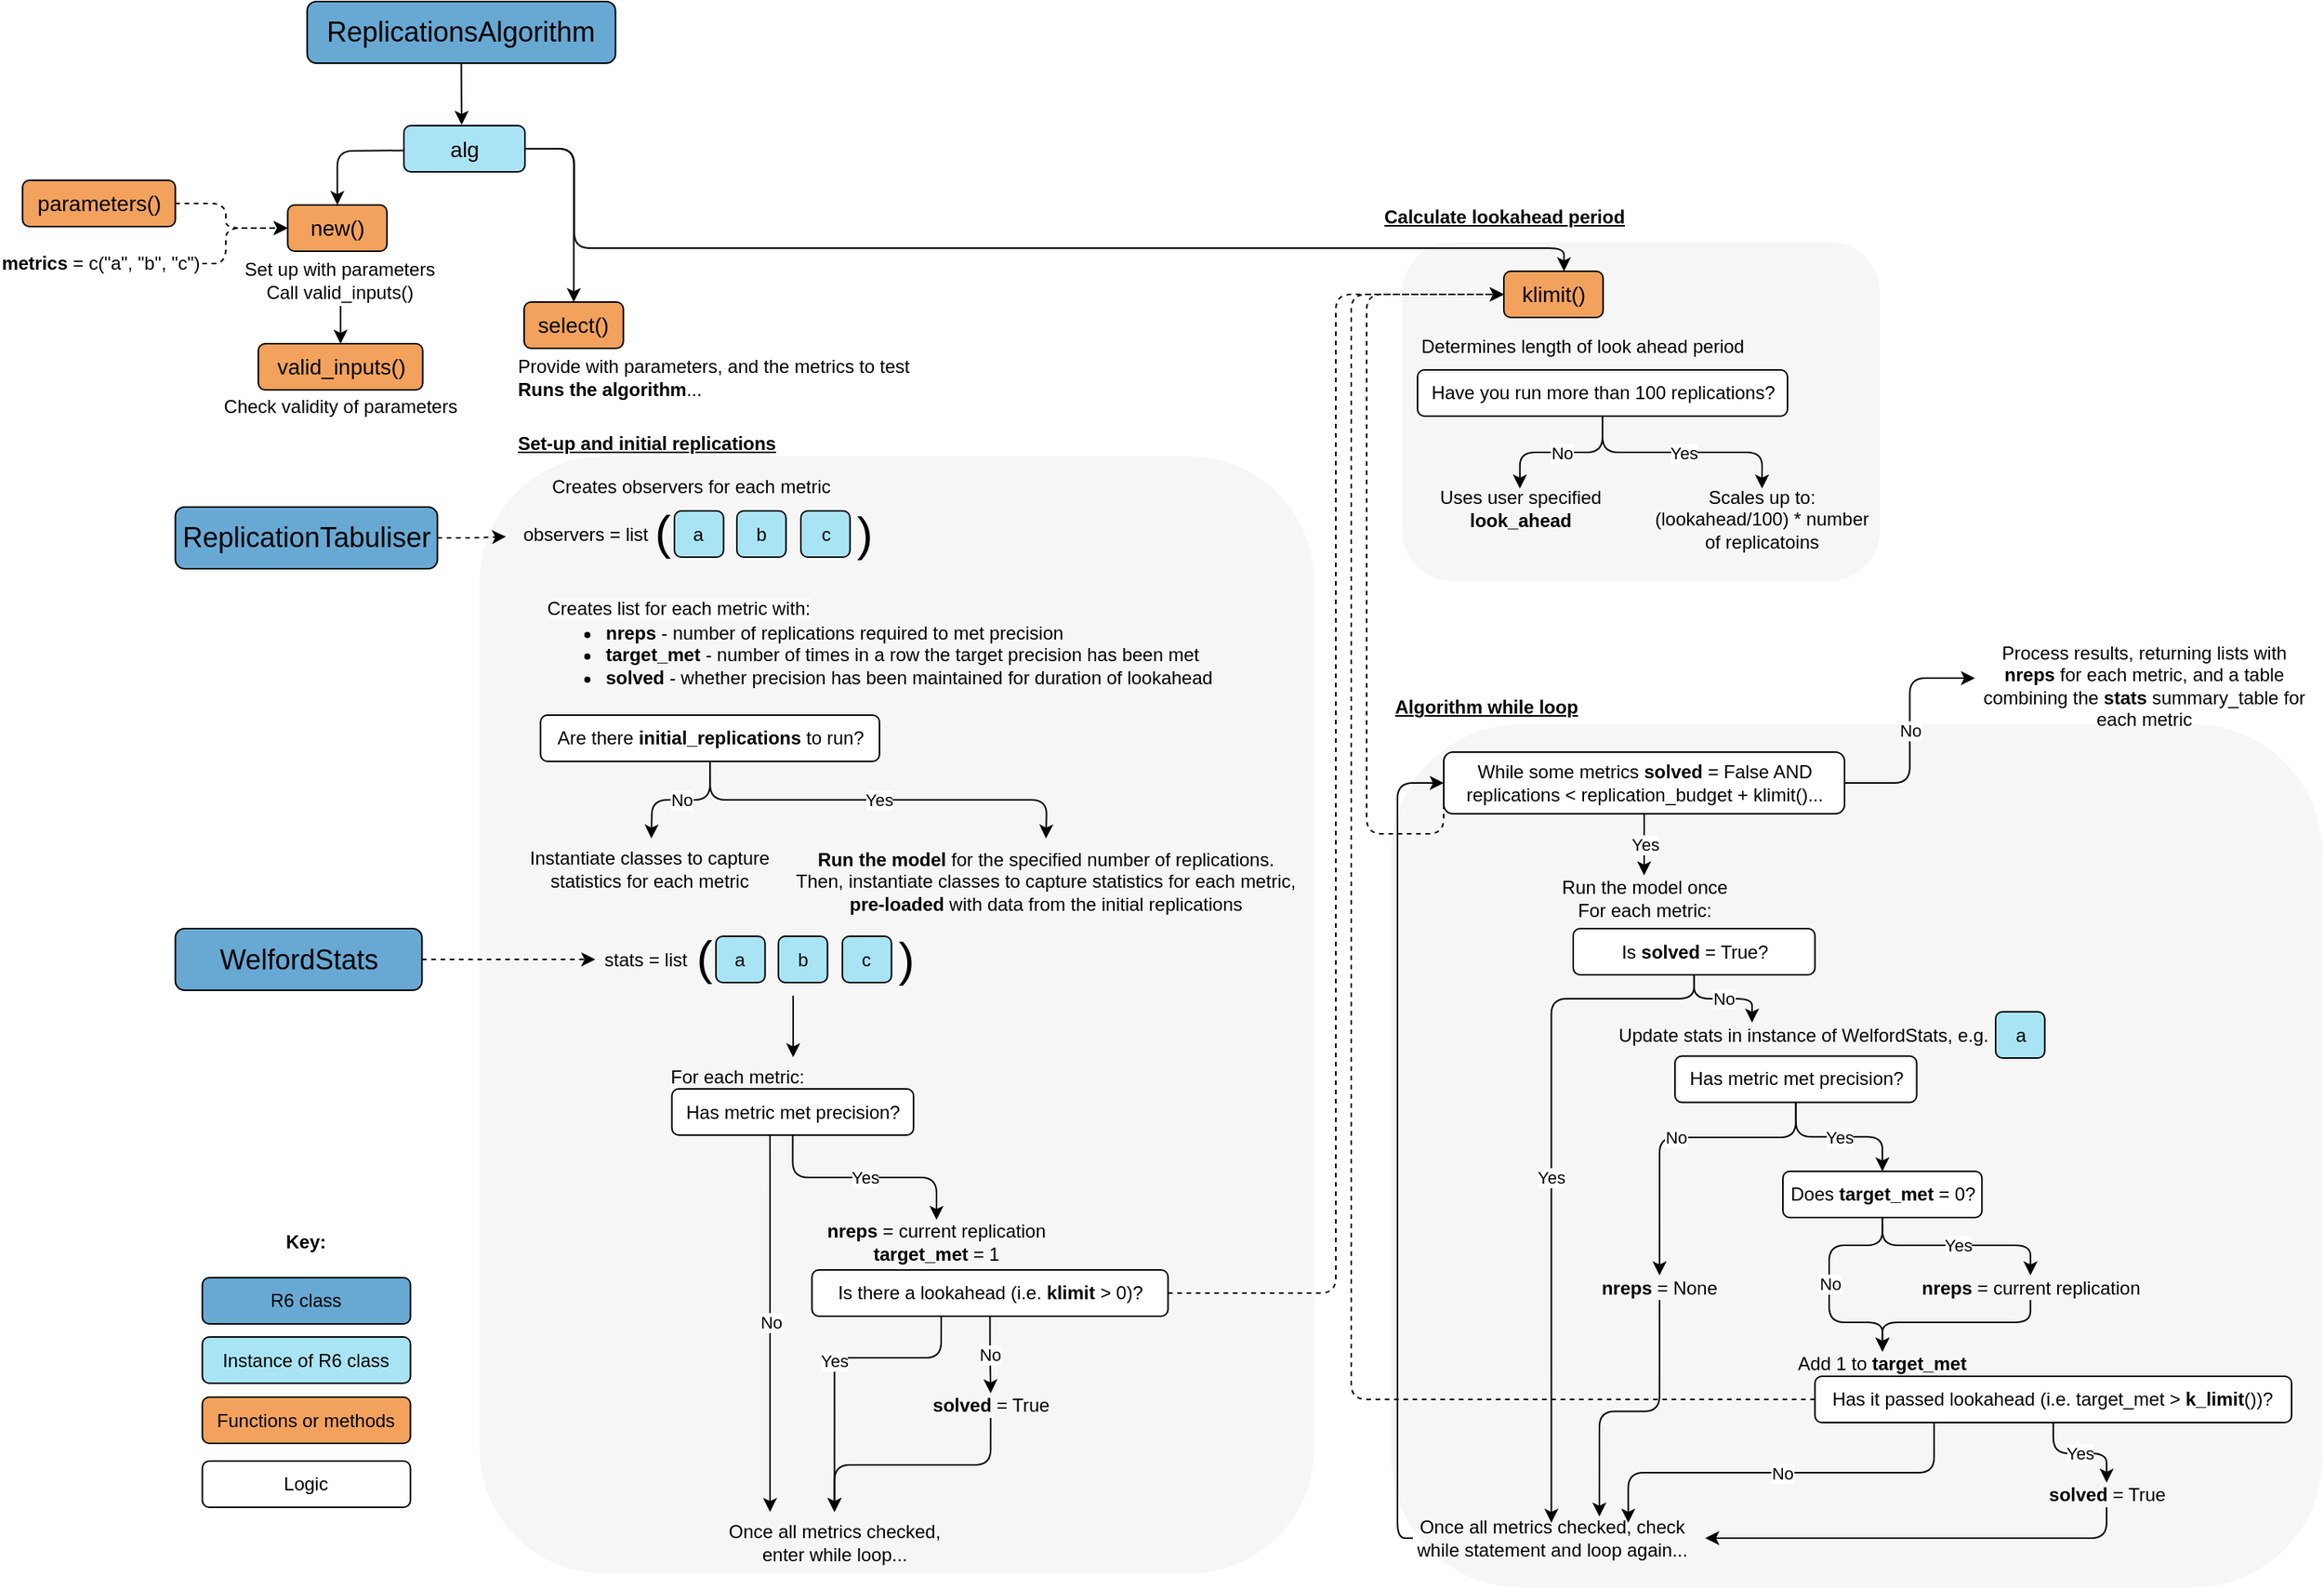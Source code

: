 <mxfile version="26.1.1">
  <diagram name="Page-1" id="ynTKS2v_TZv17swCPKiS">
    <mxGraphModel dx="1250" dy="1184" grid="1" gridSize="10" guides="1" tooltips="1" connect="1" arrows="1" fold="1" page="1" pageScale="1" pageWidth="827" pageHeight="1169" math="0" shadow="0">
      <root>
        <mxCell id="0" />
        <mxCell id="1" parent="0" />
        <mxCell id="iejNrR_VYMkSIkk8ciuW-40" value="" style="rounded=1;whiteSpace=wrap;html=1;strokeColor=none;fillColor=#EEEEEE;fontStyle=1;opacity=50;" parent="1" vertex="1">
          <mxGeometry x="919.5" y="196" width="310" height="220" as="geometry" />
        </mxCell>
        <mxCell id="Fk4jMH5W9BB-IgniN2__-17" value="" style="rounded=1;whiteSpace=wrap;html=1;strokeColor=none;fillColor=#EEEEEE;fontStyle=1;opacity=50;" parent="1" vertex="1">
          <mxGeometry x="321.06" y="335" width="541.44" height="725" as="geometry" />
        </mxCell>
        <mxCell id="ltitkqDnKHNBnyyiyaz9-41" value="Key:" style="text;html=1;align=center;verticalAlign=middle;whiteSpace=wrap;rounded=1;fontStyle=1;" parent="1" vertex="1">
          <mxGeometry x="186.25" y="832.5" width="45" height="25" as="geometry" />
        </mxCell>
        <mxCell id="ltitkqDnKHNBnyyiyaz9-43" value="Functions or methods" style="rounded=1;whiteSpace=wrap;html=1;fillColor=#F2A25C;" parent="1" vertex="1">
          <mxGeometry x="141.25" y="945.5" width="135" height="30" as="geometry" />
        </mxCell>
        <mxCell id="ltitkqDnKHNBnyyiyaz9-44" value="Instance of R6 class" style="rounded=1;whiteSpace=wrap;html=1;fillColor=#A9E4F5;" parent="1" vertex="1">
          <mxGeometry x="141.25" y="906.5" width="135" height="30" as="geometry" />
        </mxCell>
        <mxCell id="ltitkqDnKHNBnyyiyaz9-45" value="R6 class" style="rounded=1;whiteSpace=wrap;html=1;fillColor=#68A9D4;" parent="1" vertex="1">
          <mxGeometry x="141.25" y="868" width="135" height="30" as="geometry" />
        </mxCell>
        <mxCell id="Fk4jMH5W9BB-IgniN2__-28" style="edgeStyle=orthogonalEdgeStyle;shape=connector;curved=0;rounded=1;orthogonalLoop=1;jettySize=auto;html=1;exitX=0.5;exitY=1;exitDx=0;exitDy=0;strokeColor=default;align=center;verticalAlign=middle;fontFamily=Helvetica;fontSize=11;fontColor=default;labelBackgroundColor=default;endArrow=classic;" parent="1" source="Fk4jMH5W9BB-IgniN2__-1" edge="1">
          <mxGeometry relative="1" as="geometry">
            <mxPoint x="309.5" y="120" as="targetPoint" />
          </mxGeometry>
        </mxCell>
        <mxCell id="Fk4jMH5W9BB-IgniN2__-1" value="&lt;font style=&quot;font-size: 18px;&quot;&gt;ReplicationsAlgorithm&lt;/font&gt;" style="rounded=1;whiteSpace=wrap;html=1;fillColor=#68A9D4;" parent="1" vertex="1">
          <mxGeometry x="209.25" y="40" width="200" height="40" as="geometry" />
        </mxCell>
        <mxCell id="Fk4jMH5W9BB-IgniN2__-15" style="edgeStyle=orthogonalEdgeStyle;shape=connector;curved=0;rounded=1;orthogonalLoop=1;jettySize=auto;html=1;exitX=1;exitY=0.5;exitDx=0;exitDy=0;strokeColor=default;align=center;verticalAlign=middle;fontFamily=Helvetica;fontSize=11;fontColor=default;labelBackgroundColor=default;endArrow=classic;" parent="1" source="Fk4jMH5W9BB-IgniN2__-3" target="Fk4jMH5W9BB-IgniN2__-14" edge="1">
          <mxGeometry relative="1" as="geometry" />
        </mxCell>
        <mxCell id="iejNrR_VYMkSIkk8ciuW-29" style="edgeStyle=orthogonalEdgeStyle;shape=connector;curved=0;rounded=1;orthogonalLoop=1;jettySize=auto;html=1;exitX=1;exitY=0.5;exitDx=0;exitDy=0;strokeColor=default;align=center;verticalAlign=middle;fontFamily=Helvetica;fontSize=11;fontColor=default;labelBackgroundColor=default;endArrow=classic;" parent="1" source="Fk4jMH5W9BB-IgniN2__-3" target="iejNrR_VYMkSIkk8ciuW-28" edge="1">
          <mxGeometry relative="1" as="geometry">
            <Array as="points">
              <mxPoint x="382.5" y="136" />
              <mxPoint x="382.5" y="200" />
              <mxPoint x="1024.5" y="200" />
            </Array>
          </mxGeometry>
        </mxCell>
        <mxCell id="VO5zjNq3uhVh2uyWGTIV-5" style="edgeStyle=orthogonalEdgeStyle;rounded=1;orthogonalLoop=1;jettySize=auto;html=1;exitX=0.5;exitY=1;exitDx=0;exitDy=0;entryX=0.5;entryY=0;entryDx=0;entryDy=0;curved=0;" edge="1" parent="1" target="Fk4jMH5W9BB-IgniN2__-4">
          <mxGeometry relative="1" as="geometry">
            <mxPoint x="286.31" y="136.5" as="sourcePoint" />
          </mxGeometry>
        </mxCell>
        <mxCell id="Fk4jMH5W9BB-IgniN2__-3" value="&lt;font style=&quot;font-size: 14px;&quot;&gt;alg&lt;/font&gt;" style="rounded=1;whiteSpace=wrap;html=1;fillColor=#A9E4F5;" parent="1" vertex="1">
          <mxGeometry x="272.01" y="120.5" width="78.5" height="30" as="geometry" />
        </mxCell>
        <mxCell id="Fk4jMH5W9BB-IgniN2__-4" value="&lt;font style=&quot;font-size: 14px;&quot;&gt;new()&lt;/font&gt;" style="rounded=1;whiteSpace=wrap;html=1;fillColor=#F2A25C;" parent="1" vertex="1">
          <mxGeometry x="196.64" y="172" width="64.37" height="30" as="geometry" />
        </mxCell>
        <mxCell id="Fk4jMH5W9BB-IgniN2__-5" value="&lt;font style=&quot;font-size: 14px;&quot;&gt;valid_inputs()&lt;/font&gt;" style="rounded=1;whiteSpace=wrap;html=1;fillColor=#F2A25C;" parent="1" vertex="1">
          <mxGeometry x="177.58" y="262" width="106.65" height="30" as="geometry" />
        </mxCell>
        <mxCell id="VO5zjNq3uhVh2uyWGTIV-6" style="edgeStyle=orthogonalEdgeStyle;rounded=0;orthogonalLoop=1;jettySize=auto;html=1;exitX=0.5;exitY=1;exitDx=0;exitDy=0;entryX=0.5;entryY=0;entryDx=0;entryDy=0;" edge="1" parent="1" source="Fk4jMH5W9BB-IgniN2__-8" target="Fk4jMH5W9BB-IgniN2__-5">
          <mxGeometry relative="1" as="geometry" />
        </mxCell>
        <mxCell id="Fk4jMH5W9BB-IgniN2__-8" value="Set up with parameters&lt;div&gt;Call valid_inputs()&lt;/div&gt;" style="text;html=1;align=center;verticalAlign=middle;whiteSpace=wrap;rounded=1;" parent="1" vertex="1">
          <mxGeometry x="164.22" y="204.5" width="133.37" height="33" as="geometry" />
        </mxCell>
        <mxCell id="Fk4jMH5W9BB-IgniN2__-9" value="Check validity of parameters" style="text;html=1;align=center;verticalAlign=middle;whiteSpace=wrap;rounded=1;" parent="1" vertex="1">
          <mxGeometry x="136.78" y="292" width="188.25" height="21" as="geometry" />
        </mxCell>
        <mxCell id="Fk4jMH5W9BB-IgniN2__-14" value="&lt;font style=&quot;font-size: 14px;&quot;&gt;select()&lt;/font&gt;" style="rounded=1;whiteSpace=wrap;html=1;fillColor=#F2A25C;" parent="1" vertex="1">
          <mxGeometry x="349.98" y="235" width="64.37" height="30" as="geometry" />
        </mxCell>
        <mxCell id="Fk4jMH5W9BB-IgniN2__-16" value="&lt;div&gt;Provide with parameters, and the metrics to test&lt;/div&gt;&lt;b&gt;Runs the algorithm&lt;/b&gt;..." style="text;html=1;align=left;verticalAlign=middle;whiteSpace=wrap;rounded=1;" parent="1" vertex="1">
          <mxGeometry x="344.35" y="276" width="310" height="16" as="geometry" />
        </mxCell>
        <mxCell id="Fk4jMH5W9BB-IgniN2__-18" value="&lt;font style=&quot;font-size: 18px;&quot;&gt;ReplicationTabuliser&lt;/font&gt;" style="rounded=1;whiteSpace=wrap;html=1;fillColor=#68A9D4;" parent="1" vertex="1">
          <mxGeometry x="123.75" y="368" width="170" height="40" as="geometry" />
        </mxCell>
        <mxCell id="Fk4jMH5W9BB-IgniN2__-19" value="Creates observers for each metric" style="text;html=1;align=center;verticalAlign=middle;whiteSpace=wrap;rounded=1;" parent="1" vertex="1">
          <mxGeometry x="360.62" y="347" width="195.25" height="16" as="geometry" />
        </mxCell>
        <mxCell id="Fk4jMH5W9BB-IgniN2__-23" style="edgeStyle=orthogonalEdgeStyle;shape=connector;curved=0;rounded=1;orthogonalLoop=1;jettySize=auto;html=1;exitX=1;exitY=0.5;exitDx=0;exitDy=0;entryX=0;entryY=0.5;entryDx=0;entryDy=0;strokeColor=default;align=center;verticalAlign=middle;fontFamily=Helvetica;fontSize=11;fontColor=default;labelBackgroundColor=default;endArrow=classic;dashed=1;" parent="1" source="VO5zjNq3uhVh2uyWGTIV-1" target="Fk4jMH5W9BB-IgniN2__-4" edge="1">
          <mxGeometry relative="1" as="geometry">
            <mxPoint x="167.32" y="156" as="sourcePoint" />
            <mxPoint x="206.3" y="173.5" as="targetPoint" />
            <Array as="points">
              <mxPoint x="156.5" y="171" />
              <mxPoint x="156.5" y="187" />
            </Array>
          </mxGeometry>
        </mxCell>
        <mxCell id="Fk4jMH5W9BB-IgniN2__-32" style="edgeStyle=orthogonalEdgeStyle;shape=connector;curved=0;rounded=1;orthogonalLoop=1;jettySize=auto;html=1;exitX=1;exitY=0.5;exitDx=0;exitDy=0;entryX=0;entryY=0.5;entryDx=0;entryDy=0;strokeColor=default;align=center;verticalAlign=middle;fontFamily=Helvetica;fontSize=11;fontColor=default;labelBackgroundColor=default;endArrow=classic;dashed=1;" parent="1" source="Fk4jMH5W9BB-IgniN2__-29" target="Fk4jMH5W9BB-IgniN2__-4" edge="1">
          <mxGeometry relative="1" as="geometry">
            <mxPoint x="206.3" y="173.5" as="targetPoint" />
            <Array as="points">
              <mxPoint x="156.5" y="210" />
              <mxPoint x="156.5" y="187" />
            </Array>
          </mxGeometry>
        </mxCell>
        <mxCell id="Fk4jMH5W9BB-IgniN2__-29" value="&lt;b&gt;metrics&lt;/b&gt; = c(&quot;a&quot;, &quot;b&quot;, &quot;c&quot;)" style="text;html=1;align=center;verticalAlign=middle;whiteSpace=wrap;rounded=1;" parent="1" vertex="1">
          <mxGeometry x="10.0" y="202" width="131.25" height="16" as="geometry" />
        </mxCell>
        <mxCell id="Fk4jMH5W9BB-IgniN2__-33" value="a" style="rounded=1;whiteSpace=wrap;html=1;fillColor=#A9E4F5;" parent="1" vertex="1">
          <mxGeometry x="447.48" y="370.5" width="31.87" height="30" as="geometry" />
        </mxCell>
        <mxCell id="Fk4jMH5W9BB-IgniN2__-37" value="b" style="rounded=1;whiteSpace=wrap;html=1;fillColor=#A9E4F5;" parent="1" vertex="1">
          <mxGeometry x="487.98" y="370.5" width="31.87" height="30" as="geometry" />
        </mxCell>
        <mxCell id="Fk4jMH5W9BB-IgniN2__-38" value="c" style="rounded=1;whiteSpace=wrap;html=1;fillColor=#A9E4F5;" parent="1" vertex="1">
          <mxGeometry x="529.5" y="370.5" width="31.87" height="30" as="geometry" />
        </mxCell>
        <mxCell id="Fk4jMH5W9BB-IgniN2__-40" value="observers = list" style="text;html=1;align=center;verticalAlign=middle;whiteSpace=wrap;rounded=1;" parent="1" vertex="1">
          <mxGeometry x="344.35" y="377.5" width="92.15" height="16" as="geometry" />
        </mxCell>
        <mxCell id="Fk4jMH5W9BB-IgniN2__-46" style="edgeStyle=orthogonalEdgeStyle;shape=connector;curved=0;rounded=1;orthogonalLoop=1;jettySize=auto;html=1;exitX=1;exitY=0.5;exitDx=0;exitDy=0;entryX=0.002;entryY=0.233;entryDx=0;entryDy=0;entryPerimeter=0;strokeColor=default;align=center;verticalAlign=middle;fontFamily=Helvetica;fontSize=11;fontColor=default;labelBackgroundColor=default;endArrow=classic;dashed=1;" parent="1" source="Fk4jMH5W9BB-IgniN2__-18" edge="1">
          <mxGeometry relative="1" as="geometry">
            <mxPoint x="338.247" y="387.205" as="targetPoint" />
          </mxGeometry>
        </mxCell>
        <mxCell id="iejNrR_VYMkSIkk8ciuW-1" value="&lt;div&gt;&lt;ul&gt;&lt;li&gt;&lt;b&gt;nreps&lt;/b&gt; - number of replications required to met precision&lt;/li&gt;&lt;li&gt;&lt;b&gt;target_met&lt;/b&gt; - number of times in a row the target precision has been met&lt;/li&gt;&lt;li&gt;&lt;b&gt;solved&lt;/b&gt; - whether precision has been maintained for duration of lookahead&lt;/li&gt;&lt;/ul&gt;&lt;/div&gt;" style="text;html=1;align=left;verticalAlign=middle;whiteSpace=wrap;rounded=1;" parent="1" vertex="1">
          <mxGeometry x="360.62" y="434" width="458.38" height="60" as="geometry" />
        </mxCell>
        <mxCell id="iejNrR_VYMkSIkk8ciuW-2" value="&lt;span style=&quot;color: rgb(0, 0, 0); font-family: Helvetica; font-size: 12px; font-style: normal; font-variant-ligatures: normal; font-variant-caps: normal; font-weight: 400; letter-spacing: normal; orphans: 2; text-align: left; text-indent: 0px; text-transform: none; widows: 2; word-spacing: 0px; -webkit-text-stroke-width: 0px; white-space: normal; background-color: rgb(251, 251, 251); text-decoration-thickness: initial; text-decoration-style: initial; text-decoration-color: initial; float: none; display: inline !important;&quot;&gt;Creates list for each metric with:&lt;/span&gt;" style="text;whiteSpace=wrap;html=1;" parent="1" vertex="1">
          <mxGeometry x="362.62" y="420" width="240" height="30" as="geometry" />
        </mxCell>
        <mxCell id="iejNrR_VYMkSIkk8ciuW-15" value="&lt;span&gt;No&lt;/span&gt;" style="edgeStyle=orthogonalEdgeStyle;rounded=1;orthogonalLoop=1;jettySize=auto;html=1;exitX=0.5;exitY=1;exitDx=0;exitDy=0;curved=0;" parent="1" source="iejNrR_VYMkSIkk8ciuW-4" edge="1">
          <mxGeometry relative="1" as="geometry">
            <mxPoint x="432.5" y="583" as="targetPoint" />
          </mxGeometry>
        </mxCell>
        <mxCell id="iejNrR_VYMkSIkk8ciuW-19" value="Yes" style="edgeStyle=orthogonalEdgeStyle;rounded=1;orthogonalLoop=1;jettySize=auto;html=1;exitX=0.5;exitY=1;exitDx=0;exitDy=0;curved=0;" parent="1" source="iejNrR_VYMkSIkk8ciuW-4" edge="1">
          <mxGeometry relative="1" as="geometry">
            <mxPoint x="688.5" y="583" as="targetPoint" />
          </mxGeometry>
        </mxCell>
        <mxCell id="iejNrR_VYMkSIkk8ciuW-4" value="Are there &lt;b&gt;initial_replications&lt;/b&gt;&amp;nbsp;to run?" style="rounded=1;whiteSpace=wrap;html=1;" parent="1" vertex="1">
          <mxGeometry x="360.63" y="503" width="219.88" height="30" as="geometry" />
        </mxCell>
        <mxCell id="iejNrR_VYMkSIkk8ciuW-5" value="Logic" style="rounded=1;whiteSpace=wrap;html=1;fillColor=#FFFFFF;" parent="1" vertex="1">
          <mxGeometry x="141.25" y="987" width="135" height="30" as="geometry" />
        </mxCell>
        <mxCell id="iejNrR_VYMkSIkk8ciuW-6" value="&lt;font style=&quot;font-size: 18px;&quot;&gt;WelfordStats&lt;/font&gt;" style="rounded=1;whiteSpace=wrap;html=1;fillColor=#68A9D4;" parent="1" vertex="1">
          <mxGeometry x="123.75" y="641.5" width="160" height="40" as="geometry" />
        </mxCell>
        <mxCell id="iejNrR_VYMkSIkk8ciuW-7" style="edgeStyle=orthogonalEdgeStyle;shape=connector;curved=0;rounded=1;orthogonalLoop=1;jettySize=auto;html=1;exitX=1;exitY=0.5;exitDx=0;exitDy=0;entryX=0;entryY=0.5;entryDx=0;entryDy=0;strokeColor=default;align=center;verticalAlign=middle;fontFamily=Helvetica;fontSize=11;fontColor=default;labelBackgroundColor=default;endArrow=classic;dashed=1;" parent="1" source="iejNrR_VYMkSIkk8ciuW-6" edge="1">
          <mxGeometry relative="1" as="geometry">
            <mxPoint x="396.13" y="661.5" as="targetPoint" />
            <mxPoint x="215.32" y="662.3" as="sourcePoint" />
          </mxGeometry>
        </mxCell>
        <mxCell id="iejNrR_VYMkSIkk8ciuW-14" value="Instantiate classes to capture statistics for each metric" style="text;html=1;align=center;verticalAlign=middle;whiteSpace=wrap;rounded=1;" parent="1" vertex="1">
          <mxGeometry x="342.61" y="594.5" width="177.24" height="16" as="geometry" />
        </mxCell>
        <mxCell id="iejNrR_VYMkSIkk8ciuW-16" value="&lt;b&gt;Run the model&lt;/b&gt;&amp;nbsp;for the specified number of replications.&lt;div&gt;Then, instantiate classes to capture statistics for each metric, &lt;b&gt;pre-loaded&lt;/b&gt; with data from the initial replications&lt;/div&gt;" style="text;html=1;align=center;verticalAlign=middle;whiteSpace=wrap;rounded=1;" parent="1" vertex="1">
          <mxGeometry x="524.5" y="603" width="327.24" height="16" as="geometry" />
        </mxCell>
        <mxCell id="iejNrR_VYMkSIkk8ciuW-30" value="Yes" style="edgeStyle=orthogonalEdgeStyle;shape=connector;curved=0;rounded=1;orthogonalLoop=1;jettySize=auto;html=1;exitX=0.5;exitY=1;exitDx=0;exitDy=0;entryX=0.5;entryY=0;entryDx=0;entryDy=0;strokeColor=default;align=center;verticalAlign=middle;fontFamily=Helvetica;fontSize=11;fontColor=default;labelBackgroundColor=default;endArrow=classic;" parent="1" source="iejNrR_VYMkSIkk8ciuW-20" target="iejNrR_VYMkSIkk8ciuW-25" edge="1">
          <mxGeometry relative="1" as="geometry" />
        </mxCell>
        <mxCell id="iejNrR_VYMkSIkk8ciuW-38" value="No" style="edgeStyle=orthogonalEdgeStyle;shape=connector;curved=0;rounded=1;orthogonalLoop=1;jettySize=auto;html=1;exitX=0.406;exitY=0.95;exitDx=0;exitDy=0;strokeColor=default;align=center;verticalAlign=middle;fontFamily=Helvetica;fontSize=11;fontColor=default;labelBackgroundColor=default;endArrow=classic;exitPerimeter=0;" parent="1" source="iejNrR_VYMkSIkk8ciuW-20" target="iejNrR_VYMkSIkk8ciuW-33" edge="1">
          <mxGeometry relative="1" as="geometry">
            <Array as="points">
              <mxPoint x="509.5" y="800" />
              <mxPoint x="509.5" y="800" />
            </Array>
          </mxGeometry>
        </mxCell>
        <mxCell id="iejNrR_VYMkSIkk8ciuW-20" value="Has metric met precision?" style="rounded=1;whiteSpace=wrap;html=1;" parent="1" vertex="1">
          <mxGeometry x="445.83" y="745.5" width="156.79" height="30" as="geometry" />
        </mxCell>
        <mxCell id="iejNrR_VYMkSIkk8ciuW-22" value="For each metric:" style="text;html=1;align=center;verticalAlign=middle;whiteSpace=wrap;rounded=1;" parent="1" vertex="1">
          <mxGeometry x="435.89" y="729.5" width="105.39" height="16" as="geometry" />
        </mxCell>
        <mxCell id="iejNrR_VYMkSIkk8ciuW-23" value="" style="endArrow=classic;html=1;rounded=1;strokeColor=default;align=center;verticalAlign=middle;fontFamily=Helvetica;fontSize=11;fontColor=default;labelBackgroundColor=default;edgeStyle=orthogonalEdgeStyle;curved=0;" parent="1" edge="1">
          <mxGeometry width="50" height="50" relative="1" as="geometry">
            <mxPoint x="524.5" y="685" as="sourcePoint" />
            <mxPoint x="524.5" y="725" as="targetPoint" />
          </mxGeometry>
        </mxCell>
        <mxCell id="iejNrR_VYMkSIkk8ciuW-25" value="&lt;b&gt;nreps&lt;/b&gt;&amp;nbsp;= current replication&lt;div&gt;&lt;b&gt;target_met&lt;/b&gt;&amp;nbsp;= 1&lt;/div&gt;" style="text;html=1;align=center;verticalAlign=middle;whiteSpace=wrap;rounded=1;" parent="1" vertex="1">
          <mxGeometry x="514.9" y="830.5" width="205.18" height="29" as="geometry" />
        </mxCell>
        <mxCell id="iejNrR_VYMkSIkk8ciuW-31" value="No" style="edgeStyle=orthogonalEdgeStyle;shape=connector;curved=0;rounded=1;orthogonalLoop=1;jettySize=auto;html=1;exitX=0.5;exitY=1;exitDx=0;exitDy=0;entryX=0.5;entryY=0;entryDx=0;entryDy=0;strokeColor=default;align=center;verticalAlign=middle;fontFamily=Helvetica;fontSize=11;fontColor=default;labelBackgroundColor=default;endArrow=classic;" parent="1" source="iejNrR_VYMkSIkk8ciuW-26" target="iejNrR_VYMkSIkk8ciuW-27" edge="1">
          <mxGeometry relative="1" as="geometry" />
        </mxCell>
        <mxCell id="iejNrR_VYMkSIkk8ciuW-36" value="Yes" style="edgeStyle=orthogonalEdgeStyle;shape=connector;curved=0;rounded=1;orthogonalLoop=1;jettySize=auto;html=1;exitX=0.363;exitY=1;exitDx=0;exitDy=0;entryX=0.5;entryY=0;entryDx=0;entryDy=0;strokeColor=default;align=center;verticalAlign=middle;fontFamily=Helvetica;fontSize=11;fontColor=default;labelBackgroundColor=default;endArrow=classic;exitPerimeter=0;" parent="1" source="iejNrR_VYMkSIkk8ciuW-26" target="iejNrR_VYMkSIkk8ciuW-33" edge="1">
          <mxGeometry relative="1" as="geometry">
            <Array as="points">
              <mxPoint x="620.5" y="920" />
              <mxPoint x="551.5" y="920" />
            </Array>
          </mxGeometry>
        </mxCell>
        <mxCell id="tUEsXa0z7InWOaCUkRPh-2" style="edgeStyle=orthogonalEdgeStyle;rounded=1;orthogonalLoop=1;jettySize=auto;html=1;exitX=1;exitY=0.5;exitDx=0;exitDy=0;entryX=0;entryY=0.5;entryDx=0;entryDy=0;dashed=1;curved=0;" parent="1" source="iejNrR_VYMkSIkk8ciuW-26" target="iejNrR_VYMkSIkk8ciuW-28" edge="1">
          <mxGeometry relative="1" as="geometry">
            <Array as="points">
              <mxPoint x="876.5" y="878" />
              <mxPoint x="876.5" y="230" />
            </Array>
          </mxGeometry>
        </mxCell>
        <mxCell id="iejNrR_VYMkSIkk8ciuW-26" value="Is there a lookahead (i.e. &lt;b&gt;klimit&lt;/b&gt;&amp;nbsp;&amp;gt; 0)?" style="rounded=1;whiteSpace=wrap;html=1;" parent="1" vertex="1">
          <mxGeometry x="536.7" y="863" width="230.98" height="30" as="geometry" />
        </mxCell>
        <mxCell id="iejNrR_VYMkSIkk8ciuW-37" style="edgeStyle=orthogonalEdgeStyle;shape=connector;curved=0;rounded=1;orthogonalLoop=1;jettySize=auto;html=1;exitX=0.5;exitY=1;exitDx=0;exitDy=0;entryX=0.5;entryY=0;entryDx=0;entryDy=0;strokeColor=default;align=center;verticalAlign=middle;fontFamily=Helvetica;fontSize=11;fontColor=default;labelBackgroundColor=default;endArrow=classic;" parent="1" source="iejNrR_VYMkSIkk8ciuW-27" target="iejNrR_VYMkSIkk8ciuW-33" edge="1">
          <mxGeometry relative="1" as="geometry" />
        </mxCell>
        <mxCell id="iejNrR_VYMkSIkk8ciuW-27" value="&lt;b&gt;solved &lt;/b&gt;= True" style="text;html=1;align=center;verticalAlign=middle;whiteSpace=wrap;rounded=1;" parent="1" vertex="1">
          <mxGeometry x="602.62" y="943" width="100" height="16" as="geometry" />
        </mxCell>
        <mxCell id="iejNrR_VYMkSIkk8ciuW-28" value="&lt;font style=&quot;font-size: 14px;&quot;&gt;klimit()&lt;/font&gt;" style="rounded=1;whiteSpace=wrap;html=1;fillColor=#F2A25C;" parent="1" vertex="1">
          <mxGeometry x="985.5" y="215" width="64.37" height="30" as="geometry" />
        </mxCell>
        <mxCell id="iejNrR_VYMkSIkk8ciuW-32" value="&lt;b&gt;&lt;u&gt;Set-up and initial replications&lt;/u&gt;&lt;/b&gt;" style="text;html=1;align=left;verticalAlign=middle;whiteSpace=wrap;rounded=1;" parent="1" vertex="1">
          <mxGeometry x="343.53" y="319" width="310" height="16" as="geometry" />
        </mxCell>
        <mxCell id="iejNrR_VYMkSIkk8ciuW-33" value="Once all metrics checked, enter while loop..." style="text;html=1;align=center;verticalAlign=middle;whiteSpace=wrap;rounded=1;" parent="1" vertex="1">
          <mxGeometry x="472.73" y="1020" width="157.12" height="40" as="geometry" />
        </mxCell>
        <mxCell id="iejNrR_VYMkSIkk8ciuW-43" value="&lt;b&gt;&lt;u&gt;Calculate lookahead period&lt;/u&gt;&lt;/b&gt;" style="text;html=1;align=left;verticalAlign=middle;whiteSpace=wrap;rounded=1;" parent="1" vertex="1">
          <mxGeometry x="905.5" y="172" width="310" height="16" as="geometry" />
        </mxCell>
        <mxCell id="iejNrR_VYMkSIkk8ciuW-44" value="" style="rounded=1;whiteSpace=wrap;html=1;strokeColor=none;fillColor=#EEEEEE;fontStyle=1;opacity=50;" parent="1" vertex="1">
          <mxGeometry x="912.5" y="509" width="604" height="560" as="geometry" />
        </mxCell>
        <mxCell id="iejNrR_VYMkSIkk8ciuW-45" value="&lt;b&gt;&lt;u&gt;Algorithm while loop&lt;/u&gt;&lt;/b&gt;" style="text;html=1;align=left;verticalAlign=middle;whiteSpace=wrap;rounded=1;" parent="1" vertex="1">
          <mxGeometry x="912.5" y="490" width="310" height="16" as="geometry" />
        </mxCell>
        <mxCell id="tUEsXa0z7InWOaCUkRPh-3" style="edgeStyle=orthogonalEdgeStyle;shape=connector;curved=0;rounded=1;orthogonalLoop=1;jettySize=auto;html=1;exitX=0;exitY=0.25;exitDx=0;exitDy=0;dashed=1;strokeColor=default;align=center;verticalAlign=middle;fontFamily=Helvetica;fontSize=11;fontColor=default;labelBackgroundColor=default;endArrow=classic;entryX=0;entryY=0.5;entryDx=0;entryDy=0;" parent="1" source="tUEsXa0z7InWOaCUkRPh-1" target="iejNrR_VYMkSIkk8ciuW-28" edge="1">
          <mxGeometry relative="1" as="geometry">
            <mxPoint x="866.5" y="290" as="targetPoint" />
            <Array as="points">
              <mxPoint x="946.5" y="580" />
              <mxPoint x="896.5" y="580" />
              <mxPoint x="896.5" y="230" />
            </Array>
          </mxGeometry>
        </mxCell>
        <mxCell id="tUEsXa0z7InWOaCUkRPh-7" value="Yes" style="edgeStyle=orthogonalEdgeStyle;shape=connector;curved=0;rounded=1;orthogonalLoop=1;jettySize=auto;html=1;exitX=0.5;exitY=1;exitDx=0;exitDy=0;strokeColor=default;align=center;verticalAlign=middle;fontFamily=Helvetica;fontSize=11;fontColor=default;labelBackgroundColor=default;endArrow=classic;" parent="1" source="tUEsXa0z7InWOaCUkRPh-1" edge="1">
          <mxGeometry relative="1" as="geometry">
            <mxPoint x="1076.5" y="607" as="targetPoint" />
          </mxGeometry>
        </mxCell>
        <mxCell id="tUEsXa0z7InWOaCUkRPh-34" value="No" style="edgeStyle=orthogonalEdgeStyle;shape=connector;curved=0;rounded=1;orthogonalLoop=1;jettySize=auto;html=1;exitX=1;exitY=0.5;exitDx=0;exitDy=0;entryX=0;entryY=0.25;entryDx=0;entryDy=0;strokeColor=default;align=center;verticalAlign=middle;fontFamily=Helvetica;fontSize=11;fontColor=default;labelBackgroundColor=default;endArrow=classic;" parent="1" source="tUEsXa0z7InWOaCUkRPh-1" target="tUEsXa0z7InWOaCUkRPh-4" edge="1">
          <mxGeometry relative="1" as="geometry" />
        </mxCell>
        <mxCell id="tUEsXa0z7InWOaCUkRPh-1" value="While some metrics &lt;b&gt;solved&lt;/b&gt;&amp;nbsp;= False AND replications &amp;lt; replication_budget + klimit()..." style="rounded=1;whiteSpace=wrap;html=1;" parent="1" vertex="1">
          <mxGeometry x="946.5" y="527" width="260" height="40" as="geometry" />
        </mxCell>
        <mxCell id="tUEsXa0z7InWOaCUkRPh-4" value="Process results, returning lists with &lt;b&gt;nreps&lt;/b&gt;&amp;nbsp;for each metric, and a table combining the &lt;b&gt;stats&lt;/b&gt;&amp;nbsp;summary_table for each metric" style="text;html=1;align=center;verticalAlign=middle;whiteSpace=wrap;rounded=1;" parent="1" vertex="1">
          <mxGeometry x="1291.07" y="474" width="220" height="20" as="geometry" />
        </mxCell>
        <mxCell id="tUEsXa0z7InWOaCUkRPh-6" value="Run the model once&lt;div&gt;For each metric:&lt;/div&gt;" style="text;html=1;align=center;verticalAlign=middle;whiteSpace=wrap;rounded=1;" parent="1" vertex="1">
          <mxGeometry x="1016.69" y="613.5" width="119.63" height="16" as="geometry" />
        </mxCell>
        <mxCell id="tUEsXa0z7InWOaCUkRPh-29" value="No" style="edgeStyle=orthogonalEdgeStyle;shape=connector;curved=0;rounded=1;orthogonalLoop=1;jettySize=auto;html=1;exitX=0.5;exitY=1;exitDx=0;exitDy=0;strokeColor=default;align=center;verticalAlign=middle;fontFamily=Helvetica;fontSize=11;fontColor=default;labelBackgroundColor=default;endArrow=classic;" parent="1" source="tUEsXa0z7InWOaCUkRPh-9" target="tUEsXa0z7InWOaCUkRPh-10" edge="1">
          <mxGeometry relative="1" as="geometry">
            <Array as="points">
              <mxPoint x="1108.5" y="687" />
              <mxPoint x="1146.5" y="687" />
            </Array>
          </mxGeometry>
        </mxCell>
        <mxCell id="tUEsXa0z7InWOaCUkRPh-36" value="Yes" style="edgeStyle=orthogonalEdgeStyle;shape=connector;curved=0;rounded=1;orthogonalLoop=1;jettySize=auto;html=1;exitX=0.5;exitY=1;exitDx=0;exitDy=0;entryX=0.5;entryY=0;entryDx=0;entryDy=0;strokeColor=default;align=center;verticalAlign=middle;fontFamily=Helvetica;fontSize=11;fontColor=default;labelBackgroundColor=default;endArrow=classic;" parent="1" source="tUEsXa0z7InWOaCUkRPh-9" target="tUEsXa0z7InWOaCUkRPh-35" edge="1">
          <mxGeometry relative="1" as="geometry">
            <Array as="points">
              <mxPoint x="1108.5" y="687" />
              <mxPoint x="1016.5" y="687" />
            </Array>
          </mxGeometry>
        </mxCell>
        <mxCell id="tUEsXa0z7InWOaCUkRPh-9" value="Is &lt;b&gt;solved&lt;/b&gt;&amp;nbsp;= True?" style="rounded=1;whiteSpace=wrap;html=1;" parent="1" vertex="1">
          <mxGeometry x="1030.5" y="641.5" width="156.79" height="30" as="geometry" />
        </mxCell>
        <mxCell id="tUEsXa0z7InWOaCUkRPh-10" value="Update stats in instance of WelfordStats, e.g." style="text;html=1;align=center;verticalAlign=middle;whiteSpace=wrap;rounded=1;" parent="1" vertex="1">
          <mxGeometry x="1049.87" y="702.5" width="259.63" height="16" as="geometry" />
        </mxCell>
        <mxCell id="tUEsXa0z7InWOaCUkRPh-30" value="Yes" style="edgeStyle=orthogonalEdgeStyle;shape=connector;curved=0;rounded=1;orthogonalLoop=1;jettySize=auto;html=1;exitX=0.5;exitY=1;exitDx=0;exitDy=0;strokeColor=default;align=center;verticalAlign=middle;fontFamily=Helvetica;fontSize=11;fontColor=default;labelBackgroundColor=default;endArrow=classic;" parent="1" source="tUEsXa0z7InWOaCUkRPh-16" target="tUEsXa0z7InWOaCUkRPh-18" edge="1">
          <mxGeometry relative="1" as="geometry" />
        </mxCell>
        <mxCell id="tUEsXa0z7InWOaCUkRPh-33" value="No" style="edgeStyle=orthogonalEdgeStyle;shape=connector;curved=0;rounded=1;orthogonalLoop=1;jettySize=auto;html=1;exitX=0.5;exitY=1;exitDx=0;exitDy=0;entryX=0.5;entryY=0;entryDx=0;entryDy=0;strokeColor=default;align=center;verticalAlign=middle;fontFamily=Helvetica;fontSize=11;fontColor=default;labelBackgroundColor=default;endArrow=classic;" parent="1" source="tUEsXa0z7InWOaCUkRPh-16" target="tUEsXa0z7InWOaCUkRPh-31" edge="1">
          <mxGeometry relative="1" as="geometry">
            <Array as="points">
              <mxPoint x="1174.5" y="777" />
              <mxPoint x="1086.5" y="777" />
            </Array>
          </mxGeometry>
        </mxCell>
        <mxCell id="tUEsXa0z7InWOaCUkRPh-16" value="Has metric met precision?" style="rounded=1;whiteSpace=wrap;html=1;" parent="1" vertex="1">
          <mxGeometry x="1096.5" y="724.25" width="156.79" height="30" as="geometry" />
        </mxCell>
        <mxCell id="tUEsXa0z7InWOaCUkRPh-22" style="edgeStyle=orthogonalEdgeStyle;shape=connector;curved=0;rounded=1;orthogonalLoop=1;jettySize=auto;html=1;exitX=0.5;exitY=1;exitDx=0;exitDy=0;entryX=0.5;entryY=0;entryDx=0;entryDy=0;strokeColor=default;align=center;verticalAlign=middle;fontFamily=Helvetica;fontSize=11;fontColor=default;labelBackgroundColor=default;endArrow=classic;" parent="1" source="tUEsXa0z7InWOaCUkRPh-17" target="tUEsXa0z7InWOaCUkRPh-19" edge="1">
          <mxGeometry relative="1" as="geometry">
            <Array as="points">
              <mxPoint x="1327.5" y="897" />
              <mxPoint x="1231.5" y="897" />
            </Array>
          </mxGeometry>
        </mxCell>
        <mxCell id="tUEsXa0z7InWOaCUkRPh-17" value="&lt;b&gt;nreps&lt;/b&gt;&amp;nbsp;= current replication" style="text;html=1;align=center;verticalAlign=middle;whiteSpace=wrap;rounded=1;" parent="1" vertex="1">
          <mxGeometry x="1242.5" y="866.5" width="169.18" height="16" as="geometry" />
        </mxCell>
        <mxCell id="tUEsXa0z7InWOaCUkRPh-20" value="Yes" style="edgeStyle=orthogonalEdgeStyle;shape=connector;curved=0;rounded=1;orthogonalLoop=1;jettySize=auto;html=1;exitX=0.5;exitY=1;exitDx=0;exitDy=0;entryX=0.5;entryY=0;entryDx=0;entryDy=0;strokeColor=default;align=center;verticalAlign=middle;fontFamily=Helvetica;fontSize=11;fontColor=default;labelBackgroundColor=default;endArrow=classic;" parent="1" source="tUEsXa0z7InWOaCUkRPh-18" target="tUEsXa0z7InWOaCUkRPh-17" edge="1">
          <mxGeometry relative="1" as="geometry">
            <Array as="points">
              <mxPoint x="1231.5" y="847" />
              <mxPoint x="1327.5" y="847" />
            </Array>
          </mxGeometry>
        </mxCell>
        <mxCell id="tUEsXa0z7InWOaCUkRPh-21" value="No" style="edgeStyle=orthogonalEdgeStyle;shape=connector;curved=0;rounded=1;orthogonalLoop=1;jettySize=auto;html=1;exitX=0.5;exitY=1;exitDx=0;exitDy=0;entryX=0.5;entryY=0;entryDx=0;entryDy=0;strokeColor=default;align=center;verticalAlign=middle;fontFamily=Helvetica;fontSize=11;fontColor=default;labelBackgroundColor=default;endArrow=classic;" parent="1" source="tUEsXa0z7InWOaCUkRPh-18" target="tUEsXa0z7InWOaCUkRPh-19" edge="1">
          <mxGeometry relative="1" as="geometry">
            <Array as="points">
              <mxPoint x="1231.5" y="847" />
              <mxPoint x="1196.5" y="847" />
              <mxPoint x="1196.5" y="897" />
              <mxPoint x="1231.5" y="897" />
            </Array>
          </mxGeometry>
        </mxCell>
        <mxCell id="tUEsXa0z7InWOaCUkRPh-18" value="Does &lt;b&gt;target_met&lt;/b&gt;&amp;nbsp;= 0?" style="rounded=1;whiteSpace=wrap;html=1;" parent="1" vertex="1">
          <mxGeometry x="1166.5" y="799" width="129.13" height="30" as="geometry" />
        </mxCell>
        <mxCell id="tUEsXa0z7InWOaCUkRPh-19" value="Add 1 to&amp;nbsp;&lt;b&gt;target_met&lt;/b&gt;" style="text;html=1;align=center;verticalAlign=middle;whiteSpace=wrap;rounded=1;" parent="1" vertex="1">
          <mxGeometry x="1171.07" y="916" width="120" height="16" as="geometry" />
        </mxCell>
        <mxCell id="tUEsXa0z7InWOaCUkRPh-24" style="edgeStyle=orthogonalEdgeStyle;shape=connector;curved=0;rounded=1;orthogonalLoop=1;jettySize=auto;html=1;exitX=0;exitY=0.5;exitDx=0;exitDy=0;strokeColor=default;align=center;verticalAlign=middle;fontFamily=Helvetica;fontSize=11;fontColor=default;labelBackgroundColor=default;endArrow=classic;dashed=1;entryX=0;entryY=0.5;entryDx=0;entryDy=0;" parent="1" source="tUEsXa0z7InWOaCUkRPh-23" target="iejNrR_VYMkSIkk8ciuW-28" edge="1">
          <mxGeometry relative="1" as="geometry">
            <mxPoint x="1006.5" y="490" as="targetPoint" />
            <Array as="points">
              <mxPoint x="886.5" y="947" />
              <mxPoint x="886.5" y="230" />
            </Array>
          </mxGeometry>
        </mxCell>
        <mxCell id="tUEsXa0z7InWOaCUkRPh-26" value="Yes" style="edgeStyle=orthogonalEdgeStyle;shape=connector;curved=0;rounded=1;orthogonalLoop=1;jettySize=auto;html=1;exitX=0.5;exitY=1;exitDx=0;exitDy=0;strokeColor=default;align=center;verticalAlign=middle;fontFamily=Helvetica;fontSize=11;fontColor=default;labelBackgroundColor=default;endArrow=classic;" parent="1" source="tUEsXa0z7InWOaCUkRPh-23" target="tUEsXa0z7InWOaCUkRPh-25" edge="1">
          <mxGeometry relative="1" as="geometry" />
        </mxCell>
        <mxCell id="tUEsXa0z7InWOaCUkRPh-39" value="No" style="edgeStyle=orthogonalEdgeStyle;shape=connector;curved=0;rounded=1;orthogonalLoop=1;jettySize=auto;html=1;exitX=0.25;exitY=1;exitDx=0;exitDy=0;entryX=0.75;entryY=0;entryDx=0;entryDy=0;strokeColor=default;align=center;verticalAlign=middle;fontFamily=Helvetica;fontSize=11;fontColor=default;labelBackgroundColor=default;endArrow=classic;" parent="1" source="tUEsXa0z7InWOaCUkRPh-23" target="tUEsXa0z7InWOaCUkRPh-35" edge="1">
          <mxGeometry relative="1" as="geometry" />
        </mxCell>
        <mxCell id="tUEsXa0z7InWOaCUkRPh-23" value="Has it passed lookahead (i.e. target_met &amp;gt; &lt;b&gt;k_limit&lt;/b&gt;())?" style="rounded=1;whiteSpace=wrap;html=1;" parent="1" vertex="1">
          <mxGeometry x="1187.29" y="932" width="309.21" height="30" as="geometry" />
        </mxCell>
        <mxCell id="tUEsXa0z7InWOaCUkRPh-37" style="edgeStyle=orthogonalEdgeStyle;shape=connector;curved=0;rounded=1;orthogonalLoop=1;jettySize=auto;html=1;exitX=0.5;exitY=1;exitDx=0;exitDy=0;entryX=1;entryY=0.5;entryDx=0;entryDy=0;strokeColor=default;align=center;verticalAlign=middle;fontFamily=Helvetica;fontSize=11;fontColor=default;labelBackgroundColor=default;endArrow=classic;" parent="1" source="tUEsXa0z7InWOaCUkRPh-25" target="tUEsXa0z7InWOaCUkRPh-35" edge="1">
          <mxGeometry relative="1" as="geometry" />
        </mxCell>
        <mxCell id="tUEsXa0z7InWOaCUkRPh-25" value="&lt;b&gt;solved &lt;/b&gt;= True" style="text;html=1;align=center;verticalAlign=middle;whiteSpace=wrap;rounded=1;" parent="1" vertex="1">
          <mxGeometry x="1326.5" y="1001" width="100" height="16" as="geometry" />
        </mxCell>
        <mxCell id="tUEsXa0z7InWOaCUkRPh-31" value="&lt;b&gt;nreps&lt;/b&gt;&amp;nbsp;= None" style="text;html=1;align=center;verticalAlign=middle;whiteSpace=wrap;rounded=1;" parent="1" vertex="1">
          <mxGeometry x="1001.89" y="866.5" width="169.18" height="16" as="geometry" />
        </mxCell>
        <mxCell id="tUEsXa0z7InWOaCUkRPh-42" style="edgeStyle=orthogonalEdgeStyle;shape=connector;curved=0;rounded=1;orthogonalLoop=1;jettySize=auto;html=1;entryX=0;entryY=0.5;entryDx=0;entryDy=0;strokeColor=default;align=center;verticalAlign=middle;fontFamily=Helvetica;fontSize=11;fontColor=default;labelBackgroundColor=default;endArrow=classic;" parent="1" target="tUEsXa0z7InWOaCUkRPh-1" edge="1">
          <mxGeometry relative="1" as="geometry">
            <mxPoint x="926.5" y="1037" as="sourcePoint" />
            <Array as="points">
              <mxPoint x="916.5" y="1037" />
              <mxPoint x="916.5" y="547" />
            </Array>
          </mxGeometry>
        </mxCell>
        <mxCell id="tUEsXa0z7InWOaCUkRPh-35" value="Once all metrics checked, check while statement and loop again..." style="text;html=1;align=center;verticalAlign=middle;whiteSpace=wrap;rounded=1;" parent="1" vertex="1">
          <mxGeometry x="916.5" y="1027" width="199.63" height="20" as="geometry" />
        </mxCell>
        <mxCell id="tUEsXa0z7InWOaCUkRPh-41" style="edgeStyle=orthogonalEdgeStyle;shape=connector;curved=0;rounded=1;orthogonalLoop=1;jettySize=auto;html=1;exitX=0.5;exitY=1;exitDx=0;exitDy=0;entryX=0.656;entryY=-0.2;entryDx=0;entryDy=0;entryPerimeter=0;strokeColor=default;align=center;verticalAlign=middle;fontFamily=Helvetica;fontSize=11;fontColor=default;labelBackgroundColor=default;endArrow=classic;" parent="1" source="tUEsXa0z7InWOaCUkRPh-31" target="tUEsXa0z7InWOaCUkRPh-35" edge="1">
          <mxGeometry relative="1" as="geometry" />
        </mxCell>
        <mxCell id="tUEsXa0z7InWOaCUkRPh-43" value="&lt;div&gt;Determines length of look ahead period&lt;/div&gt;" style="text;html=1;align=left;verticalAlign=middle;whiteSpace=wrap;rounded=1;" parent="1" vertex="1">
          <mxGeometry x="929.5" y="256" width="212.6" height="16" as="geometry" />
        </mxCell>
        <mxCell id="tUEsXa0z7InWOaCUkRPh-48" value="No" style="edgeStyle=orthogonalEdgeStyle;shape=connector;curved=0;rounded=1;orthogonalLoop=1;jettySize=auto;html=1;exitX=0.5;exitY=1;exitDx=0;exitDy=0;entryX=0.5;entryY=0;entryDx=0;entryDy=0;strokeColor=default;align=center;verticalAlign=middle;fontFamily=Helvetica;fontSize=11;fontColor=default;labelBackgroundColor=default;endArrow=classic;" parent="1" source="tUEsXa0z7InWOaCUkRPh-44" target="tUEsXa0z7InWOaCUkRPh-45" edge="1">
          <mxGeometry relative="1" as="geometry" />
        </mxCell>
        <mxCell id="tUEsXa0z7InWOaCUkRPh-52" value="Yes" style="edgeStyle=orthogonalEdgeStyle;shape=connector;curved=0;rounded=1;orthogonalLoop=1;jettySize=auto;html=1;exitX=0.5;exitY=1;exitDx=0;exitDy=0;entryX=0.5;entryY=0;entryDx=0;entryDy=0;strokeColor=default;align=center;verticalAlign=middle;fontFamily=Helvetica;fontSize=11;fontColor=default;labelBackgroundColor=default;endArrow=classic;" parent="1" source="tUEsXa0z7InWOaCUkRPh-44" target="tUEsXa0z7InWOaCUkRPh-49" edge="1">
          <mxGeometry relative="1" as="geometry" />
        </mxCell>
        <mxCell id="tUEsXa0z7InWOaCUkRPh-44" value="Have you run more than 100 replications?" style="rounded=1;whiteSpace=wrap;html=1;" parent="1" vertex="1">
          <mxGeometry x="929.5" y="279" width="240" height="30" as="geometry" />
        </mxCell>
        <mxCell id="tUEsXa0z7InWOaCUkRPh-45" value="&lt;div&gt;Uses user specified &lt;b&gt;look_ahead&lt;/b&gt;&lt;/div&gt;" style="text;html=1;align=center;verticalAlign=middle;whiteSpace=wrap;rounded=1;" parent="1" vertex="1">
          <mxGeometry x="929.5" y="356" width="132.78" height="26" as="geometry" />
        </mxCell>
        <mxCell id="tUEsXa0z7InWOaCUkRPh-49" value="&lt;div&gt;Scales up to: (lookahead/100) * number of replicatoins&lt;/div&gt;" style="text;html=1;align=center;verticalAlign=middle;whiteSpace=wrap;rounded=1;" parent="1" vertex="1">
          <mxGeometry x="1079.87" y="356" width="146.21" height="40" as="geometry" />
        </mxCell>
        <mxCell id="tUEsXa0z7InWOaCUkRPh-53" value="a" style="rounded=1;whiteSpace=wrap;html=1;fillColor=#A9E4F5;" parent="1" vertex="1">
          <mxGeometry x="1304.5" y="695.5" width="31.87" height="30" as="geometry" />
        </mxCell>
        <mxCell id="VO5zjNq3uhVh2uyWGTIV-1" value="&lt;font style=&quot;font-size: 14px;&quot;&gt;parameters()&lt;/font&gt;" style="rounded=1;whiteSpace=wrap;html=1;fillColor=#F2A25C;" vertex="1" parent="1">
          <mxGeometry x="24.63" y="156" width="99.12" height="30" as="geometry" />
        </mxCell>
        <mxCell id="VO5zjNq3uhVh2uyWGTIV-9" value="(" style="text;html=1;align=center;verticalAlign=middle;whiteSpace=wrap;rounded=1;fontSize=31;" vertex="1" parent="1">
          <mxGeometry x="424.84" y="372.25" width="29.89" height="22.5" as="geometry" />
        </mxCell>
        <mxCell id="VO5zjNq3uhVh2uyWGTIV-10" value=")" style="text;html=1;align=center;verticalAlign=middle;whiteSpace=wrap;rounded=1;fontSize=31;" vertex="1" parent="1">
          <mxGeometry x="555.87" y="373.25" width="29.89" height="22.5" as="geometry" />
        </mxCell>
        <mxCell id="VO5zjNq3uhVh2uyWGTIV-11" value="a" style="rounded=1;whiteSpace=wrap;html=1;fillColor=#A9E4F5;" vertex="1" parent="1">
          <mxGeometry x="474.4" y="646.5" width="31.87" height="30" as="geometry" />
        </mxCell>
        <mxCell id="VO5zjNq3uhVh2uyWGTIV-12" value="b" style="rounded=1;whiteSpace=wrap;html=1;fillColor=#A9E4F5;" vertex="1" parent="1">
          <mxGeometry x="514.9" y="646.5" width="31.87" height="30" as="geometry" />
        </mxCell>
        <mxCell id="VO5zjNq3uhVh2uyWGTIV-13" value="c" style="rounded=1;whiteSpace=wrap;html=1;fillColor=#A9E4F5;" vertex="1" parent="1">
          <mxGeometry x="556.42" y="646.5" width="31.87" height="30" as="geometry" />
        </mxCell>
        <mxCell id="VO5zjNq3uhVh2uyWGTIV-14" value="stats = list" style="text;html=1;align=center;verticalAlign=middle;whiteSpace=wrap;rounded=1;" vertex="1" parent="1">
          <mxGeometry x="395.15" y="653.5" width="68.27" height="16" as="geometry" />
        </mxCell>
        <mxCell id="VO5zjNq3uhVh2uyWGTIV-15" value="(" style="text;html=1;align=center;verticalAlign=middle;whiteSpace=wrap;rounded=1;fontSize=31;" vertex="1" parent="1">
          <mxGeometry x="451.76" y="648.25" width="29.89" height="22.5" as="geometry" />
        </mxCell>
        <mxCell id="VO5zjNq3uhVh2uyWGTIV-16" value=")" style="text;html=1;align=center;verticalAlign=middle;whiteSpace=wrap;rounded=1;fontSize=31;" vertex="1" parent="1">
          <mxGeometry x="582.79" y="649.25" width="29.89" height="22.5" as="geometry" />
        </mxCell>
      </root>
    </mxGraphModel>
  </diagram>
</mxfile>
